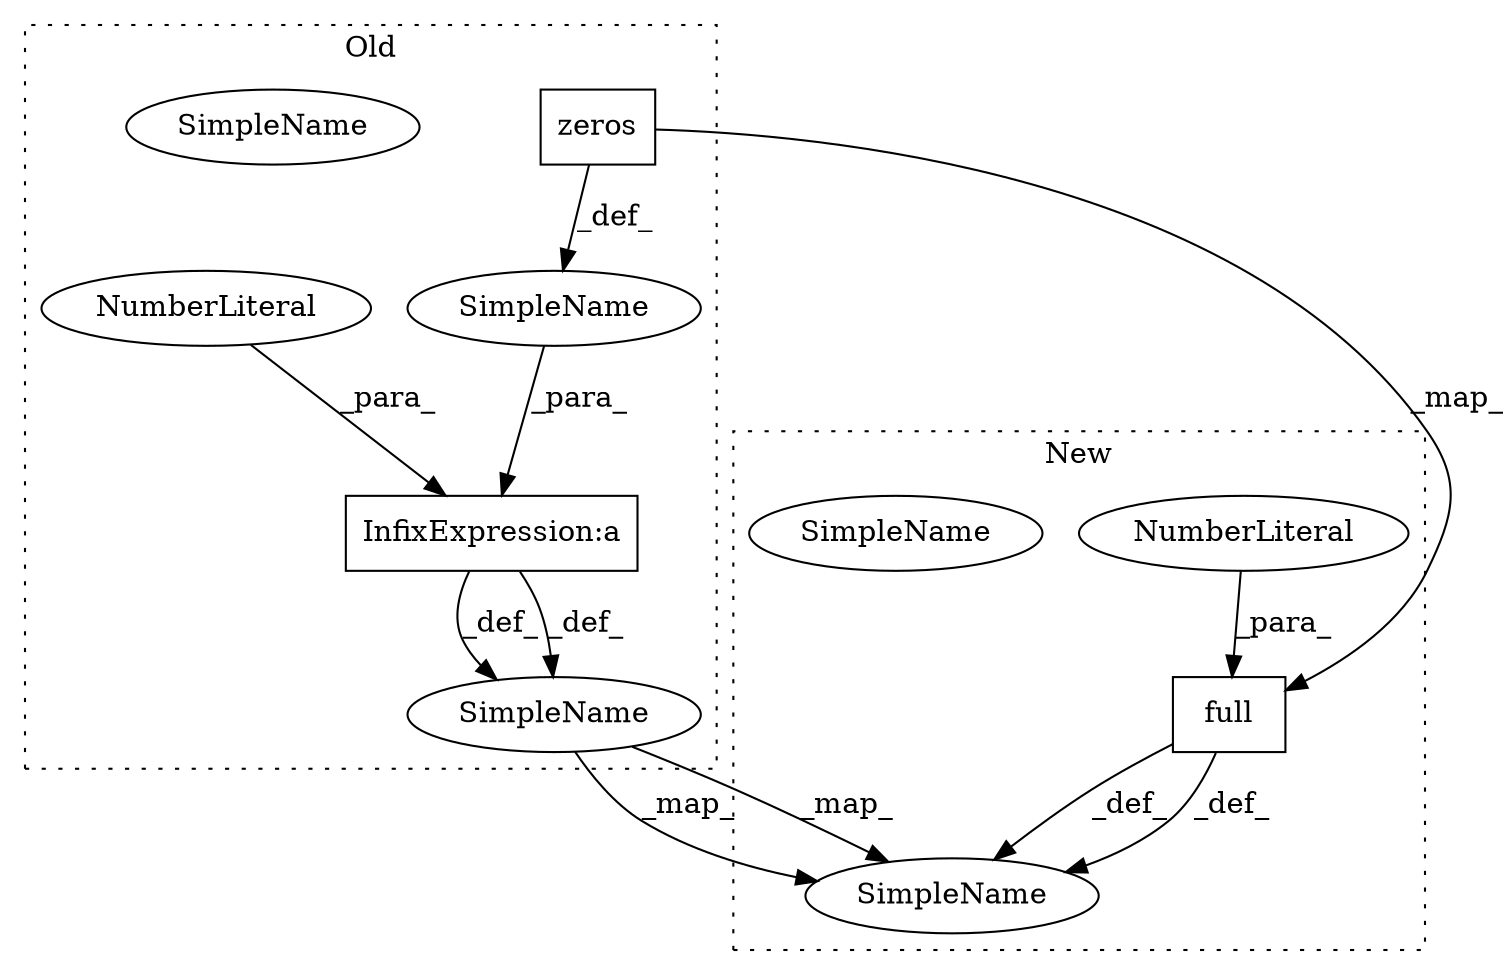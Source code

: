 digraph G {
subgraph cluster0 {
1 [label="zeros" a="32" s="47844,47904" l="13,1" shape="box"];
4 [label="SimpleName" a="42" s="47763" l="12" shape="ellipse"];
7 [label="SimpleName" a="42" s="47763" l="12" shape="ellipse"];
8 [label="SimpleName" a="42" s="" l="" shape="ellipse"];
9 [label="InfixExpression:a" a="27" s="47905" l="3" shape="box"];
10 [label="NumberLiteral" a="34" s="47908" l="1" shape="ellipse"];
label = "Old";
style="dotted";
}
subgraph cluster1 {
2 [label="full" a="32" s="47844,47905" l="12,1" shape="box"];
3 [label="NumberLiteral" a="34" s="47901" l="1" shape="ellipse"];
5 [label="SimpleName" a="42" s="47763" l="12" shape="ellipse"];
6 [label="SimpleName" a="42" s="47763" l="12" shape="ellipse"];
label = "New";
style="dotted";
}
1 -> 8 [label="_def_"];
1 -> 2 [label="_map_"];
2 -> 6 [label="_def_"];
2 -> 6 [label="_def_"];
3 -> 2 [label="_para_"];
7 -> 6 [label="_map_"];
7 -> 6 [label="_map_"];
8 -> 9 [label="_para_"];
9 -> 7 [label="_def_"];
9 -> 7 [label="_def_"];
10 -> 9 [label="_para_"];
}